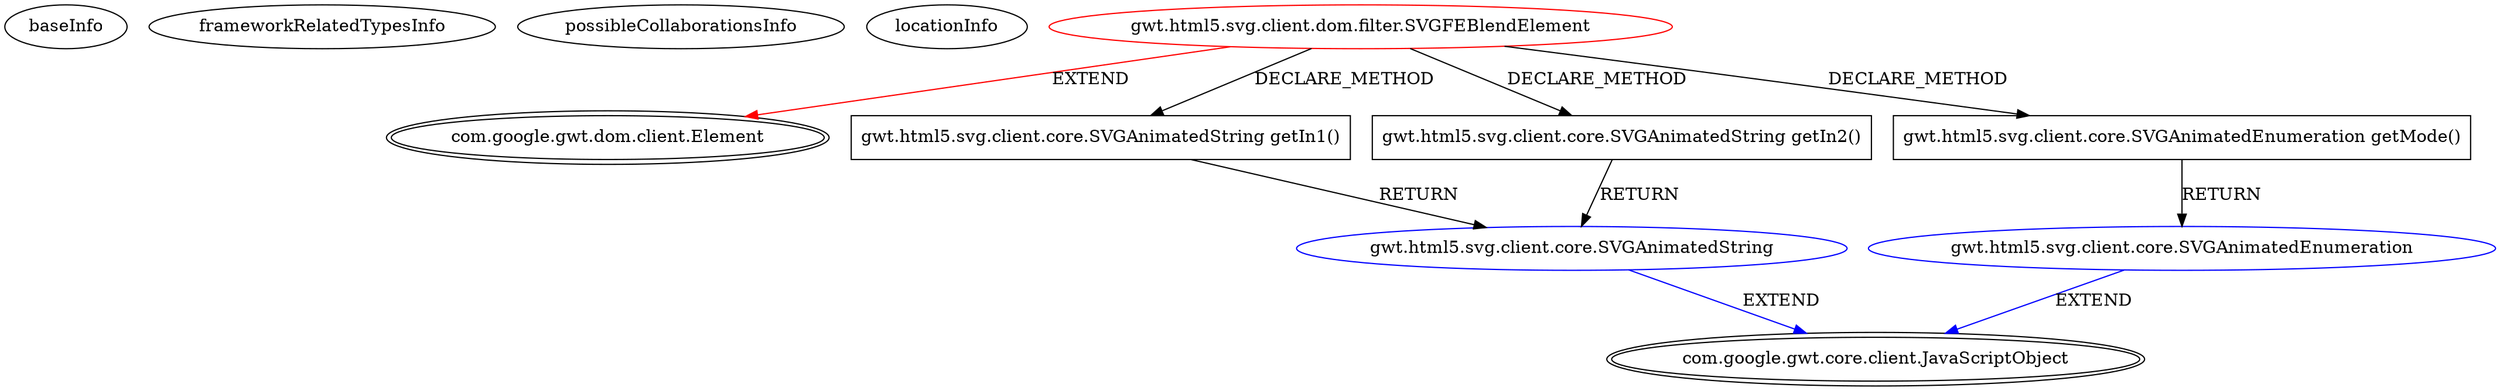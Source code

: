 digraph {
baseInfo[graphId=3964,category="extension_graph",isAnonymous=false,possibleRelation=true]
frameworkRelatedTypesInfo[0="com.google.gwt.dom.client.Element"]
possibleCollaborationsInfo[0="3964~CLIENT_METHOD_DECLARATION-RETURN_TYPE-CLIENT_METHOD_DECLARATION-RETURN_TYPE-~com.google.gwt.dom.client.Element ~com.google.gwt.core.client.JavaScriptObject ~false~false",1="3964~CLIENT_METHOD_DECLARATION-RETURN_TYPE-~com.google.gwt.dom.client.Element ~com.google.gwt.core.client.JavaScriptObject ~false~false"]
locationInfo[projectName="mguiral-GwtSvgLib",filePath="/mguiral-GwtSvgLib/GwtSvgLib-master/src/gwt/html5/svg/client/dom/filter/SVGFEBlendElement.java",contextSignature="SVGFEBlendElement",graphId="3964"]
0[label="gwt.html5.svg.client.dom.filter.SVGFEBlendElement",vertexType="ROOT_CLIENT_CLASS_DECLARATION",isFrameworkType=false,color=red]
1[label="com.google.gwt.dom.client.Element",vertexType="FRAMEWORK_CLASS_TYPE",isFrameworkType=true,peripheries=2]
7[label="gwt.html5.svg.client.core.SVGAnimatedString getIn1()",vertexType="CLIENT_METHOD_DECLARATION",isFrameworkType=false,shape=box]
8[label="gwt.html5.svg.client.core.SVGAnimatedString",vertexType="REFERENCE_CLIENT_CLASS_DECLARATION",isFrameworkType=false,color=blue]
9[label="com.google.gwt.core.client.JavaScriptObject",vertexType="FRAMEWORK_CLASS_TYPE",isFrameworkType=true,peripheries=2]
10[label="gwt.html5.svg.client.core.SVGAnimatedString getIn2()",vertexType="CLIENT_METHOD_DECLARATION",isFrameworkType=false,shape=box]
12[label="gwt.html5.svg.client.core.SVGAnimatedEnumeration getMode()",vertexType="CLIENT_METHOD_DECLARATION",isFrameworkType=false,shape=box]
13[label="gwt.html5.svg.client.core.SVGAnimatedEnumeration",vertexType="REFERENCE_CLIENT_CLASS_DECLARATION",isFrameworkType=false,color=blue]
0->1[label="EXTEND",color=red]
0->7[label="DECLARE_METHOD"]
8->9[label="EXTEND",color=blue]
7->8[label="RETURN"]
0->10[label="DECLARE_METHOD"]
10->8[label="RETURN"]
0->12[label="DECLARE_METHOD"]
13->9[label="EXTEND",color=blue]
12->13[label="RETURN"]
}
